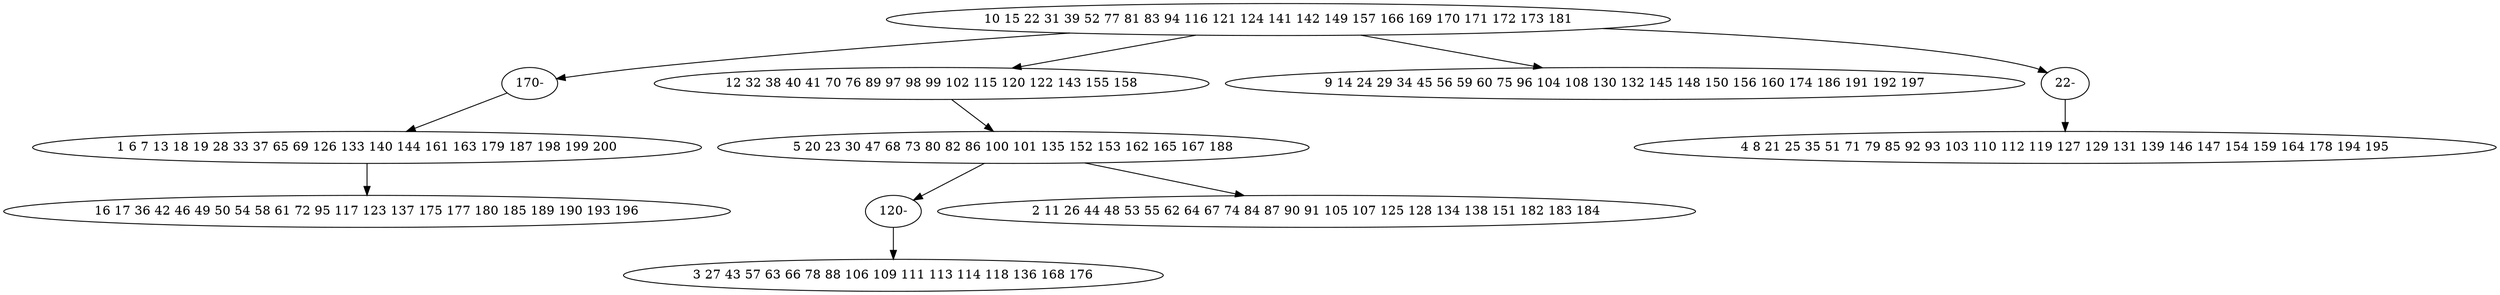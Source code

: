digraph true_tree {
	"0" -> "10"
	"0" -> "2"
	"2" -> "3"
	"3" -> "11"
	"0" -> "5"
	"0" -> "9"
	"3" -> "7"
	"1" -> "8"
	"9" -> "6"
	"10" -> "1"
	"11" -> "4"
	"0" [label="10 15 22 31 39 52 77 81 83 94 116 121 124 141 142 149 157 166 169 170 171 172 173 181"];
	"1" [label="1 6 7 13 18 19 28 33 37 65 69 126 133 140 144 161 163 179 187 198 199 200"];
	"2" [label="12 32 38 40 41 70 76 89 97 98 99 102 115 120 122 143 155 158"];
	"3" [label="5 20 23 30 47 68 73 80 82 86 100 101 135 152 153 162 165 167 188"];
	"4" [label="3 27 43 57 63 66 78 88 106 109 111 113 114 118 136 168 176"];
	"5" [label="9 14 24 29 34 45 56 59 60 75 96 104 108 130 132 145 148 150 156 160 174 186 191 192 197"];
	"6" [label="4 8 21 25 35 51 71 79 85 92 93 103 110 112 119 127 129 131 139 146 147 154 159 164 178 194 195"];
	"7" [label="2 11 26 44 48 53 55 62 64 67 74 84 87 90 91 105 107 125 128 134 138 151 182 183 184"];
	"8" [label="16 17 36 42 46 49 50 54 58 61 72 95 117 123 137 175 177 180 185 189 190 193 196"];
	"9" [label="22-"];
	"10" [label="170-"];
	"11" [label="120-"];
}
